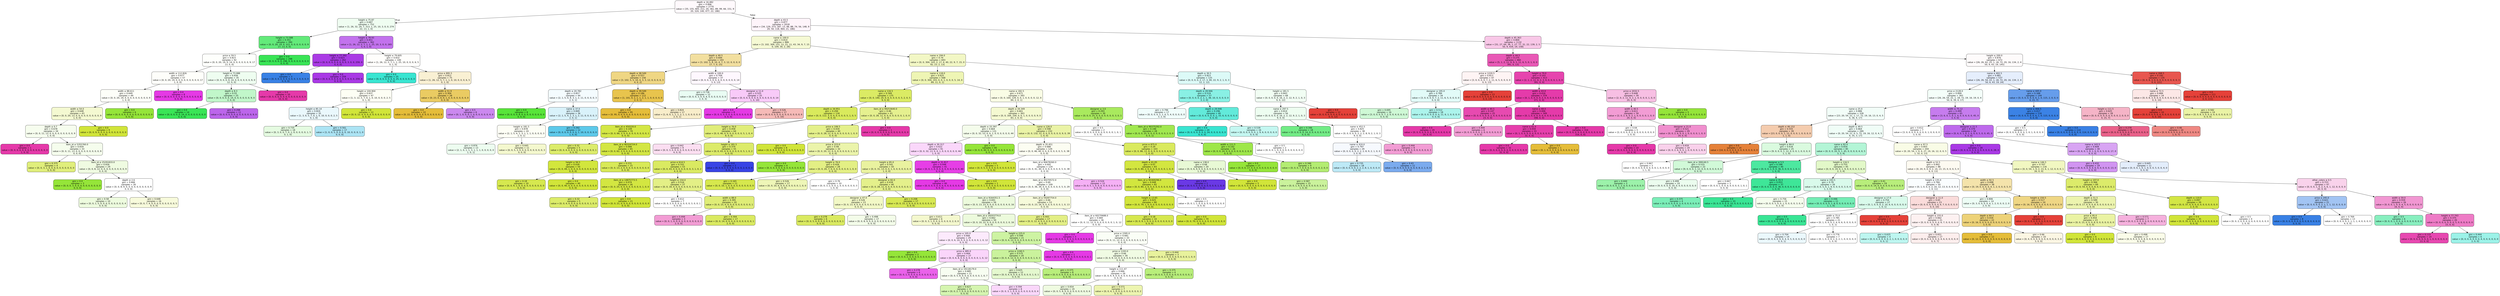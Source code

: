 digraph Tree {
node [shape=box, style="filled, rounded", color="black", fontname=helvetica] ;
edge [fontname=helvetica] ;
0 [label=<depth &le; 16.482<br/>gini = 0.896<br/>samples = 2770<br/>value = [35, 155, 405, 211, 20, 361, 89, 99, 66, 151, 9<br/>20, 324, 140, 477, 22, 186]>, fillcolor="#fef9fc"] ;
1 [label=<height &le; 75.87<br/>gini = 0.687<br/>samples = 752<br/>value = [1, 26, 32, 24, 7, 313, 1, 25, 10, 3, 0, 0, 274<br/>22, 13, 1, 0]>, fillcolor="#effdf1"] ;
0 -> 1 [labeldistance=2.5, labelangle=45, headlabel="True"] ;
2 [label=<height &le; 73.588<br/>gini = 0.351<br/>samples = 390<br/>value = [0, 0, 20, 19, 0, 312, 0, 0, 0, 0, 0, 0, 9<br/>17, 13, 0, 0]>, fillcolor="#63ea7a"] ;
1 -> 2 ;
3 [label=<price &le; 59.5<br/>gini = 0.823<br/>samples = 92<br/>value = [0, 0, 20, 19, 0, 14, 0, 0, 0, 0, 0, 0, 9, 17<br/>13, 0, 0]>, fillcolor="#fefffc"] ;
2 -> 3 ;
4 [label=<width &le; 112.826<br/>gini = 0.677<br/>samples = 57<br/>value = [0, 0, 20, 19, 0, 0, 0, 0, 0, 0, 0, 0, 0, 17<br/>1, 0, 0]>, fillcolor="#fefefa"] ;
3 -> 4 ;
5 [label=<width &le; 88.611<br/>gini = 0.649<br/>samples = 49<br/>value = [0, 0, 20, 19, 0, 0, 0, 0, 0, 0, 0, 0, 0, 9<br/>1, 0, 0]>, fillcolor="#fdfef8"] ;
4 -> 5 ;
6 [label=<width &le; 54.0<br/>gini = 0.648<br/>samples = 43<br/>value = [0, 0, 20, 13, 0, 0, 0, 0, 0, 0, 0, 0, 0, 9<br/>1, 0, 0]>, fillcolor="#f4f9d1"] ;
5 -> 6 ;
7 [label=<depth &le; 0.7<br/>gini = 0.678<br/>samples = 34<br/>value = [0, 0, 11, 13, 0, 0, 0, 0, 0, 0, 0, 0, 0, 9<br/>1, 0, 0]>, fillcolor="#f6fdee"] ;
6 -> 7 ;
8 [label=<gini = 0.0<br/>samples = 1<br/>value = [0, 0, 0, 0, 0, 0, 0, 0, 0, 0, 0, 0, 0, 0<br/>1, 0, 0]>, fillcolor="#e539a9"] ;
7 -> 8 ;
9 [label=<item_id &le; 5355760.0<br/>gini = 0.659<br/>samples = 33<br/>value = [0, 0, 11, 13, 0, 0, 0, 0, 0, 0, 0, 0, 0, 9<br/>0, 0, 0]>, fillcolor="#f5fded"] ;
7 -> 9 ;
10 [label=<gini = 0.375<br/>samples = 4<br/>value = [0, 0, 3, 1, 0, 0, 0, 0, 0, 0, 0, 0, 0, 0<br/>0, 0, 0]>, fillcolor="#e0ee7b"] ;
9 -> 10 ;
11 [label=<item_id &le; 25291833.0<br/>gini = 0.656<br/>samples = 29<br/>value = [0, 0, 8, 12, 0, 0, 0, 0, 0, 0, 0, 0, 0, 9<br/>0, 0, 0]>, fillcolor="#effbe1"] ;
9 -> 11 ;
12 [label=<gini = 0.0<br/>samples = 3<br/>value = [0, 0, 0, 3, 0, 0, 0, 0, 0, 0, 0, 0, 0, 0<br/>0, 0, 0]>, fillcolor="#95e539"] ;
11 -> 12 ;
13 [label=<depth &le; 2.6<br/>gini = 0.666<br/>samples = 26<br/>value = [0, 0, 8, 9, 0, 0, 0, 0, 0, 0, 0, 0, 0, 9<br/>0, 0, 0]>, fillcolor="#ffffff"] ;
11 -> 13 ;
14 [label=<gini = 0.58<br/>samples = 10<br/>value = [0, 0, 1, 5, 0, 0, 0, 0, 0, 0, 0, 0, 0, 4<br/>0, 0, 0]>, fillcolor="#edfbde"] ;
13 -> 14 ;
15 [label=<gini = 0.648<br/>samples = 16<br/>value = [0, 0, 7, 4, 0, 0, 0, 0, 0, 0, 0, 0, 0, 5<br/>0, 0, 0]>, fillcolor="#f7fadb"] ;
13 -> 15 ;
16 [label=<gini = 0.0<br/>samples = 9<br/>value = [0, 0, 9, 0, 0, 0, 0, 0, 0, 0, 0, 0, 0, 0<br/>0, 0, 0]>, fillcolor="#d1e539"] ;
6 -> 16 ;
17 [label=<gini = 0.0<br/>samples = 6<br/>value = [0, 0, 0, 6, 0, 0, 0, 0, 0, 0, 0, 0, 0, 0<br/>0, 0, 0]>, fillcolor="#95e539"] ;
5 -> 17 ;
18 [label=<gini = 0.0<br/>samples = 8<br/>value = [0, 0, 0, 0, 0, 0, 0, 0, 0, 0, 0, 0, 0, 8<br/>0, 0, 0]>, fillcolor="#e539e5"] ;
4 -> 18 ;
19 [label=<height &le; 73.088<br/>gini = 0.656<br/>samples = 35<br/>value = [0, 0, 0, 0, 0, 14, 0, 0, 0, 0, 0, 0, 9, 0<br/>12, 0, 0]>, fillcolor="#eefdf0"] ;
3 -> 19 ;
20 [label=<depth &le; 8.3<br/>gini = 0.55<br/>samples = 25<br/>value = [0, 0, 0, 0, 0, 14, 0, 0, 0, 0, 0, 0, 9, 0<br/>2, 0, 0]>, fillcolor="#c1f7ca"] ;
19 -> 20 ;
21 [label=<gini = 0.0<br/>samples = 14<br/>value = [0, 0, 0, 0, 0, 14, 0, 0, 0, 0, 0, 0, 0, 0<br/>0, 0, 0]>, fillcolor="#39e556"] ;
20 -> 21 ;
22 [label=<gini = 0.298<br/>samples = 11<br/>value = [0, 0, 0, 0, 0, 0, 0, 0, 0, 0, 0, 0, 9, 0<br/>2, 0, 0]>, fillcolor="#bc65eb"] ;
20 -> 22 ;
23 [label=<gini = 0.0<br/>samples = 10<br/>value = [0, 0, 0, 0, 0, 0, 0, 0, 0, 0, 0, 0, 0, 0<br/>10, 0, 0]>, fillcolor="#e539a9"] ;
19 -> 23 ;
24 [label=<gini = 0.0<br/>samples = 298<br/>value = [0, 0, 0, 0, 0, 298, 0, 0, 0, 0, 0, 0, 0, 0<br/>0, 0, 0]>, fillcolor="#39e556"] ;
2 -> 24 ;
25 [label=<height &le; 78.93<br/>gini = 0.451<br/>samples = 362<br/>value = [1, 26, 12, 5, 7, 1, 1, 25, 10, 3, 0, 0, 265<br/>5, 0, 1, 0]>, fillcolor="#c272ed"] ;
1 -> 25 ;
26 [label=<height &le; 77.392<br/>gini = 0.023<br/>samples = 262<br/>value = [0, 0, 0, 0, 0, 0, 0, 0, 0, 3, 0, 0, 259, 0<br/>0, 0, 0]>, fillcolor="#aa3be5"] ;
25 -> 26 ;
27 [label=<gini = 0.0<br/>samples = 3<br/>value = [0, 0, 0, 0, 0, 0, 0, 0, 0, 3, 0, 0, 0, 0<br/>0, 0, 0]>, fillcolor="#3981e5"] ;
26 -> 27 ;
28 [label=<gini = 0.0<br/>samples = 259<br/>value = [0, 0, 0, 0, 0, 0, 0, 0, 0, 0, 0, 0, 259, 0<br/>0, 0, 0]>, fillcolor="#a939e5"] ;
26 -> 28 ;
29 [label=<height &le; 79.605<br/>gini = 0.832<br/>samples = 100<br/>value = [1, 26, 12, 5, 7, 1, 1, 25, 10, 0, 0, 0, 6, 5<br/>0, 1, 0]>, fillcolor="#fffefc"] ;
25 -> 29 ;
30 [label=<gini = 0.0<br/>samples = 25<br/>value = [0, 0, 0, 0, 0, 0, 0, 25, 0, 0, 0, 0, 0, 0<br/>0, 0, 0]>, fillcolor="#39e5d1"] ;
29 -> 30 ;
31 [label=<price &le; 895.5<br/>gini = 0.812<br/>samples = 75<br/>value = [1, 26, 12, 5, 7, 1, 1, 0, 10, 0, 0, 0, 6, 5<br/>0, 1, 0]>, fillcolor="#f9f0d3"] ;
29 -> 31 ;
32 [label=<height &le; 104.904<br/>gini = 0.837<br/>samples = 47<br/>value = [1, 3, 12, 5, 7, 0, 1, 0, 10, 0, 0, 0, 2, 5<br/>0, 1, 0]>, fillcolor="#fdfef4"] ;
31 -> 32 ;
33 [label=<height &le; 85.14<br/>gini = 0.824<br/>samples = 35<br/>value = [1, 3, 0, 5, 7, 0, 1, 0, 10, 0, 0, 0, 2, 5<br/>0, 1, 0]>, fillcolor="#eaf8fc"] ;
32 -> 33 ;
34 [label=<gini = 0.735<br/>samples = 18<br/>value = [0, 3, 0, 0, 7, 0, 1, 0, 0, 0, 0, 0, 1, 5<br/>0, 1, 0]>, fillcolor="#e5fbe1"] ;
33 -> 34 ;
35 [label=<gini = 0.561<br/>samples = 17<br/>value = [1, 0, 0, 5, 0, 0, 0, 0, 10, 0, 0, 0, 1, 0<br/>0, 0, 0]>, fillcolor="#ace4f4"] ;
33 -> 35 ;
36 [label=<gini = 0.0<br/>samples = 12<br/>value = [0, 0, 12, 0, 0, 0, 0, 0, 0, 0, 0, 0, 0, 0<br/>0, 0, 0]>, fillcolor="#d1e539"] ;
32 -> 36 ;
37 [label=<width &le; 51.9<br/>gini = 0.304<br/>samples = 28<br/>value = [0, 23, 0, 0, 0, 1, 0, 0, 0, 0, 0, 0, 4, 0<br/>0, 0, 0]>, fillcolor="#eacb62"] ;
31 -> 37 ;
38 [label=<gini = 0.0<br/>samples = 22<br/>value = [0, 22, 0, 0, 0, 0, 0, 0, 0, 0, 0, 0, 0, 0<br/>0, 0, 0]>, fillcolor="#e5bd39"] ;
37 -> 38 ;
39 [label=<gini = 0.5<br/>samples = 6<br/>value = [0, 1, 0, 0, 0, 1, 0, 0, 0, 0, 0, 0, 4, 0<br/>0, 0, 0]>, fillcolor="#cb88ef"] ;
37 -> 39 ;
40 [label=<depth &le; 43.5<br/>gini = 0.877<br/>samples = 2018<br/>value = [34, 129, 373, 187, 13, 48, 88, 74, 56, 148, 9<br/>20, 50, 118, 464, 21, 186]>, fillcolor="#fef4fa"] ;
0 -> 40 [labeldistance=2.5, labelangle=-45, headlabel="False"] ;
41 [label=<name &le; 100.0<br/>gini = 0.814<br/>samples = 886<br/>value = [3, 102, 309, 151, 12, 21, 11, 43, 34, 9, 7, 15<br/>0, 109, 30, 2, 28]>, fillcolor="#f5f9d4"] ;
40 -> 41 ;
42 [label=<depth &le; 40.5<br/>gini = 0.694<br/>samples = 193<br/>value = [3, 102, 5, 8, 10, 4, 7, 3, 12, 0, 0, 0, 0<br/>17, 7, 0, 15]>, fillcolor="#f2df9f"] ;
41 -> 42 ;
43 [label=<depth &le; 38.549<br/>gini = 0.557<br/>samples = 156<br/>value = [3, 102, 5, 5, 10, 4, 3, 3, 12, 0, 0, 0, 0, 3<br/>4, 0, 2]>, fillcolor="#efd683"] ;
42 -> 43 ;
44 [label=<depth &le; 20.782<br/>gini = 0.857<br/>samples = 44<br/>value = [2, 1, 5, 4, 9, 3, 1, 2, 11, 0, 0, 0, 0, 3<br/>2, 0, 1]>, fillcolor="#f4fbfe"] ;
43 -> 44 ;
45 [label=<gini = 0.0<br/>samples = 8<br/>value = [0, 0, 0, 0, 8, 0, 0, 0, 0, 0, 0, 0, 0, 0<br/>0, 0, 0]>, fillcolor="#58e539"] ;
44 -> 45 ;
46 [label=<name &le; 37.0<br/>gini = 0.849<br/>samples = 36<br/>value = [2, 1, 5, 4, 1, 3, 1, 2, 11, 0, 0, 0, 0, 3<br/>2, 0, 1]>, fillcolor="#d9f2fa"] ;
44 -> 46 ;
47 [label=<height &le; 181.5<br/>gini = 0.878<br/>samples = 24<br/>value = [2, 1, 5, 4, 1, 3, 1, 1, 1, 0, 0, 0, 0, 3<br/>1, 0, 1]>, fillcolor="#fdfef5"] ;
46 -> 47 ;
48 [label=<gini = 0.876<br/>samples = 13<br/>value = [2, 1, 0, 1, 1, 3, 1, 1, 1, 0, 0, 0, 0, 0<br/>1, 0, 1]>, fillcolor="#edfdf0"] ;
47 -> 48 ;
49 [label=<gini = 0.645<br/>samples = 11<br/>value = [0, 0, 5, 3, 0, 0, 0, 0, 0, 0, 0, 0, 0, 3<br/>0, 0, 0]>, fillcolor="#f4f8ce"] ;
47 -> 49 ;
50 [label=<gini = 0.292<br/>samples = 12<br/>value = [0, 0, 0, 0, 0, 0, 0, 1, 10, 0, 0, 0, 0, 0<br/>1, 0, 0]>, fillcolor="#5dc9ea"] ;
46 -> 50 ;
51 [label=<depth &le; 39.549<br/>gini = 0.186<br/>samples = 112<br/>value = [1, 101, 0, 1, 1, 1, 2, 1, 1, 0, 0, 0, 0, 0<br/>2, 0, 1]>, fillcolor="#e8c44d"] ;
43 -> 51 ;
52 [label=<gini = 0.0<br/>samples = 95<br/>value = [0, 95, 0, 0, 0, 0, 0, 0, 0, 0, 0, 0, 0, 0<br/>0, 0, 0]>, fillcolor="#e5bd39"] ;
51 -> 52 ;
53 [label=<gini = 0.824<br/>samples = 17<br/>value = [1, 6, 0, 1, 1, 1, 2, 1, 1, 0, 0, 0, 0, 0<br/>2, 0, 1]>, fillcolor="#f8edca"] ;
51 -> 53 ;
54 [label=<width &le; 100.0<br/>gini = 0.709<br/>samples = 37<br/>value = [0, 0, 0, 3, 0, 0, 4, 0, 0, 0, 0, 0, 0, 14<br/>3, 0, 13]>, fillcolor="#fef7fe"] ;
42 -> 54 ;
55 [label=<gini = 0.736<br/>samples = 12<br/>value = [0, 0, 0, 3, 0, 0, 4, 0, 0, 0, 0, 0, 0, 0<br/>2, 0, 3]>, fillcolor="#e9fcf3"] ;
54 -> 55 ;
56 [label=<designer &le; 11.0<br/>gini = 0.525<br/>samples = 25<br/>value = [0, 0, 0, 0, 0, 0, 0, 0, 0, 0, 0, 0, 0, 14<br/>1, 0, 10]>, fillcolor="#f8caf8"] ;
54 -> 56 ;
57 [label=<gini = 0.0<br/>samples = 8<br/>value = [0, 0, 0, 0, 0, 0, 0, 0, 0, 0, 0, 0, 0, 8<br/>0, 0, 0]>, fillcolor="#e539e5"] ;
56 -> 57 ;
58 [label=<gini = 0.526<br/>samples = 17<br/>value = [0, 0, 0, 0, 0, 0, 0, 0, 0, 0, 0, 0, 0, 6<br/>1, 0, 10]>, fillcolor="#f6bab7"] ;
56 -> 58 ;
59 [label=<name &le; 194.0<br/>gini = 0.74<br/>samples = 693<br/>value = [0, 0, 304, 143, 2, 17, 4, 40, 22, 9, 7, 15, 0<br/>92, 23, 2, 13]>, fillcolor="#f2f7c5"] ;
41 -> 59 ;
60 [label=<name &le; 118.0<br/>gini = 0.625<br/>samples = 568<br/>value = [0, 0, 304, 143, 0, 0, 1, 0, 0, 0, 5, 14, 0<br/>89, 11, 0, 1]>, fillcolor="#eef5b4"] ;
59 -> 60 ;
61 [label=<name &le; 116.5<br/>gini = 0.349<br/>samples = 175<br/>value = [0, 0, 140, 14, 0, 0, 0, 0, 0, 0, 5, 2, 0, 5<br/>9, 0, 0]>, fillcolor="#dbeb64"] ;
60 -> 61 ;
62 [label=<depth &le; 34.951<br/>gini = 0.294<br/>samples = 134<br/>value = [0, 0, 112, 3, 0, 0, 0, 0, 0, 0, 5, 1, 0, 5<br/>8, 0, 0]>, fillcolor="#d9ea5c"] ;
61 -> 62 ;
63 [label=<item_id &le; 450220.0<br/>gini = 0.109<br/>samples = 70<br/>value = [0, 0, 66, 3, 0, 0, 0, 0, 0, 0, 0, 0, 0, 1<br/>0, 0, 0]>, fillcolor="#d4e745"] ;
62 -> 63 ;
64 [label=<gini = 0.32<br/>samples = 5<br/>value = [0, 0, 4, 0, 0, 0, 0, 0, 0, 0, 0, 0, 0, 1<br/>0, 0, 0]>, fillcolor="#dcec6a"] ;
63 -> 64 ;
65 [label=<item_id &le; 80324724.0<br/>gini = 0.088<br/>samples = 65<br/>value = [0, 0, 62, 3, 0, 0, 0, 0, 0, 0, 0, 0, 0, 0<br/>0, 0, 0]>, fillcolor="#d3e643"] ;
63 -> 65 ;
66 [label=<height &le; 94.5<br/>gini = 0.039<br/>samples = 50<br/>value = [0, 0, 49, 1, 0, 0, 0, 0, 0, 0, 0, 0, 0, 0<br/>0, 0, 0]>, fillcolor="#d2e63d"] ;
65 -> 66 ;
67 [label=<gini = 0.18<br/>samples = 10<br/>value = [0, 0, 9, 1, 0, 0, 0, 0, 0, 0, 0, 0, 0, 0<br/>0, 0, 0]>, fillcolor="#d6e84f"] ;
66 -> 67 ;
68 [label=<gini = 0.0<br/>samples = 40<br/>value = [0, 0, 40, 0, 0, 0, 0, 0, 0, 0, 0, 0, 0, 0<br/>0, 0, 0]>, fillcolor="#d1e539"] ;
66 -> 68 ;
69 [label=<gini = 0.231<br/>samples = 15<br/>value = [0, 0, 13, 2, 0, 0, 0, 0, 0, 0, 0, 0, 0, 0<br/>0, 0, 0]>, fillcolor="#d8e957"] ;
65 -> 69 ;
70 [label=<height &le; 76.0<br/>gini = 0.458<br/>samples = 64<br/>value = [0, 0, 46, 0, 0, 0, 0, 0, 0, 0, 5, 1, 0, 4<br/>8, 0, 0]>, fillcolor="#e0ed79"] ;
62 -> 70 ;
71 [label=<gini = 0.642<br/>samples = 9<br/>value = [0, 0, 3, 0, 0, 0, 0, 0, 0, 0, 0, 0, 0, 2<br/>4, 0, 0]>, fillcolor="#fbdef1"] ;
70 -> 71 ;
72 [label=<height &le; 181.5<br/>gini = 0.374<br/>samples = 55<br/>value = [0, 0, 43, 0, 0, 0, 0, 0, 0, 0, 5, 1, 0, 2<br/>4, 0, 0]>, fillcolor="#dceb69"] ;
70 -> 72 ;
73 [label=<price &le; 614.5<br/>gini = 0.331<br/>samples = 53<br/>value = [0, 0, 43, 0, 0, 0, 0, 0, 0, 0, 3, 1, 0, 2<br/>4, 0, 0]>, fillcolor="#daea61"] ;
72 -> 73 ;
74 [label=<item_id &le; 14875773.5<br/>gini = 0.074<br/>samples = 26<br/>value = [0, 0, 25, 0, 0, 0, 0, 0, 0, 0, 0, 1, 0, 0<br/>0, 0, 0]>, fillcolor="#d3e641"] ;
73 -> 74 ;
75 [label=<gini = 0.32<br/>samples = 5<br/>value = [0, 0, 4, 0, 0, 0, 0, 0, 0, 0, 0, 1, 0, 0<br/>0, 0, 0]>, fillcolor="#dcec6a"] ;
74 -> 75 ;
76 [label=<gini = 0.0<br/>samples = 21<br/>value = [0, 0, 21, 0, 0, 0, 0, 0, 0, 0, 0, 0, 0, 0<br/>0, 0, 0]>, fillcolor="#d1e539"] ;
74 -> 76 ;
77 [label=<height &le; 154.0<br/>gini = 0.516<br/>samples = 27<br/>value = [0, 0, 18, 0, 0, 0, 0, 0, 0, 0, 3, 0, 0, 2<br/>4, 0, 0]>, fillcolor="#e3ef86"] ;
73 -> 77 ;
78 [label=<gini = 0.612<br/>samples = 7<br/>value = [0, 0, 3, 0, 0, 0, 0, 0, 0, 0, 3, 0, 0, 1<br/>0, 0, 0]>, fillcolor="#ffffff"] ;
77 -> 78 ;
79 [label=<width &le; 88.0<br/>gini = 0.395<br/>samples = 20<br/>value = [0, 0, 15, 0, 0, 0, 0, 0, 0, 0, 0, 0, 0, 1<br/>4, 0, 0]>, fillcolor="#dfed77"] ;
77 -> 79 ;
80 [label=<gini = 0.444<br/>samples = 3<br/>value = [0, 0, 1, 0, 0, 0, 0, 0, 0, 0, 0, 0, 0, 0<br/>2, 0, 0]>, fillcolor="#f29cd4"] ;
79 -> 80 ;
81 [label=<gini = 0.304<br/>samples = 17<br/>value = [0, 0, 14, 0, 0, 0, 0, 0, 0, 0, 0, 0, 0, 1<br/>2, 0, 0]>, fillcolor="#daea61"] ;
79 -> 81 ;
82 [label=<gini = 0.0<br/>samples = 2<br/>value = [0, 0, 0, 0, 0, 0, 0, 0, 0, 0, 2, 0, 0, 0<br/>0, 0, 0]>, fillcolor="#3944e5"] ;
72 -> 82 ;
83 [label=<item_id &le; 99253640.0<br/>gini = 0.46<br/>samples = 41<br/>value = [0, 0, 28, 11, 0, 0, 0, 0, 0, 0, 0, 1, 0, 0<br/>1, 0, 0]>, fillcolor="#e5f08f"] ;
61 -> 83 ;
84 [label=<price &le; 106.5<br/>gini = 0.434<br/>samples = 40<br/>value = [0, 0, 28, 11, 0, 0, 0, 0, 0, 0, 0, 1, 0, 0<br/>0, 0, 0]>, fillcolor="#e4f08b"] ;
83 -> 84 ;
85 [label=<gini = 0.0<br/>samples = 8<br/>value = [0, 0, 8, 0, 0, 0, 0, 0, 0, 0, 0, 0, 0, 0<br/>0, 0, 0]>, fillcolor="#d1e539"] ;
84 -> 85 ;
86 [label=<price &le; 223.0<br/>gini = 0.49<br/>samples = 32<br/>value = [0, 0, 20, 11, 0, 0, 0, 0, 0, 0, 0, 1, 0, 0<br/>0, 0, 0]>, fillcolor="#ebf4aa"] ;
84 -> 86 ;
87 [label=<gini = 0.0<br/>samples = 4<br/>value = [0, 0, 0, 4, 0, 0, 0, 0, 0, 0, 0, 0, 0, 0<br/>0, 0, 0]>, fillcolor="#95e539"] ;
86 -> 87 ;
88 [label=<height &le; 76.0<br/>gini = 0.426<br/>samples = 28<br/>value = [0, 0, 20, 7, 0, 0, 0, 0, 0, 0, 0, 1, 0, 0<br/>0, 0, 0]>, fillcolor="#e3ef84"] ;
86 -> 88 ;
89 [label=<gini = 0.165<br/>samples = 11<br/>value = [0, 0, 10, 1, 0, 0, 0, 0, 0, 0, 0, 0, 0, 0<br/>0, 0, 0]>, fillcolor="#d6e84d"] ;
88 -> 89 ;
90 [label=<gini = 0.526<br/>samples = 17<br/>value = [0, 0, 10, 6, 0, 0, 0, 0, 0, 0, 0, 1, 0, 0<br/>0, 0, 0]>, fillcolor="#eef6b7"] ;
88 -> 90 ;
91 [label=<gini = 0.0<br/>samples = 1<br/>value = [0, 0, 0, 0, 0, 0, 0, 0, 0, 0, 0, 0, 0, 0<br/>1, 0, 0]>, fillcolor="#e539a9"] ;
83 -> 91 ;
92 [label=<name &le; 182.5<br/>gini = 0.671<br/>samples = 393<br/>value = [0, 0, 164, 129, 0, 0, 1, 0, 0, 0, 0, 12, 0<br/>84, 2, 0, 1]>, fillcolor="#f9fce5"] ;
60 -> 92 ;
93 [label=<depth &le; 34.349<br/>gini = 0.661<br/>samples = 363<br/>value = [0, 0, 164, 104, 0, 0, 1, 0, 0, 0, 0, 9, 0<br/>83, 2, 0, 0]>, fillcolor="#f4f9d1"] ;
92 -> 93 ;
94 [label=<depth &le; 33.397<br/>gini = 0.664<br/>samples = 131<br/>value = [0, 0, 32, 53, 0, 0, 1, 0, 0, 0, 0, 0, 0, 44<br/>1, 0, 0]>, fillcolor="#f4fceb"] ;
93 -> 94 ;
95 [label=<depth &le; 30.317<br/>gini = 0.622<br/>samples = 91<br/>value = [0, 0, 32, 13, 0, 0, 1, 0, 0, 0, 0, 0, 0, 44<br/>1, 0, 0]>, fillcolor="#fad7fa"] ;
94 -> 95 ;
96 [label=<height &le; 85.0<br/>gini = 0.541<br/>samples = 50<br/>value = [0, 0, 31, 13, 0, 0, 1, 0, 0, 0, 0, 0, 0, 4<br/>1, 0, 0]>, fillcolor="#e9f29f"] ;
95 -> 96 ;
97 [label=<gini = 0.76<br/>samples = 10<br/>value = [0, 0, 3, 2, 0, 0, 1, 0, 0, 0, 0, 0, 0, 3<br/>1, 0, 0]>, fillcolor="#ffffff"] ;
96 -> 97 ;
98 [label=<designer &le; 82.0<br/>gini = 0.434<br/>samples = 40<br/>value = [0, 0, 28, 11, 0, 0, 0, 0, 0, 0, 0, 0, 0, 1<br/>0, 0, 0]>, fillcolor="#e4f08b"] ;
96 -> 98 ;
99 [label=<designer &le; 47.0<br/>gini = 0.526<br/>samples = 23<br/>value = [0, 0, 13, 9, 0, 0, 0, 0, 0, 0, 0, 0, 0, 1<br/>0, 0, 0]>, fillcolor="#f2f8c6"] ;
98 -> 99 ;
100 [label=<gini = 0.278<br/>samples = 6<br/>value = [0, 0, 5, 0, 0, 0, 0, 0, 0, 0, 0, 0, 0, 1<br/>0, 0, 0]>, fillcolor="#daea61"] ;
99 -> 100 ;
101 [label=<gini = 0.498<br/>samples = 17<br/>value = [0, 0, 8, 9, 0, 0, 0, 0, 0, 0, 0, 0, 0, 0<br/>0, 0, 0]>, fillcolor="#f3fce9"] ;
99 -> 101 ;
102 [label=<gini = 0.208<br/>samples = 17<br/>value = [0, 0, 15, 2, 0, 0, 0, 0, 0, 0, 0, 0, 0, 0<br/>0, 0, 0]>, fillcolor="#d7e853"] ;
98 -> 102 ;
103 [label=<depth &le; 31.817<br/>gini = 0.048<br/>samples = 41<br/>value = [0, 0, 1, 0, 0, 0, 0, 0, 0, 0, 0, 0, 0, 40<br/>0, 0, 0]>, fillcolor="#e63ee6"] ;
95 -> 103 ;
104 [label=<gini = 0.0<br/>samples = 40<br/>value = [0, 0, 0, 0, 0, 0, 0, 0, 0, 0, 0, 0, 0, 40<br/>0, 0, 0]>, fillcolor="#e539e5"] ;
103 -> 104 ;
105 [label=<gini = 0.0<br/>samples = 1<br/>value = [0, 0, 1, 0, 0, 0, 0, 0, 0, 0, 0, 0, 0, 0<br/>0, 0, 0]>, fillcolor="#d1e539"] ;
103 -> 105 ;
106 [label=<gini = 0.0<br/>samples = 40<br/>value = [0, 0, 0, 40, 0, 0, 0, 0, 0, 0, 0, 0, 0, 0<br/>0, 0, 0]>, fillcolor="#95e539"] ;
94 -> 106 ;
107 [label=<name &le; 126.0<br/>gini = 0.598<br/>samples = 232<br/>value = [0, 0, 132, 51, 0, 0, 0, 0, 0, 0, 0, 9, 0, 39<br/>1, 0, 0]>, fillcolor="#eaf3a6"] ;
93 -> 107 ;
108 [label=<depth &le; 35.451<br/>gini = 0.688<br/>samples = 129<br/>value = [0, 0, 46, 40, 0, 0, 0, 0, 0, 0, 0, 5, 0, 38<br/>0, 0, 0]>, fillcolor="#fcfdf2"] ;
107 -> 108 ;
109 [label=<gini = 0.0<br/>samples = 5<br/>value = [0, 0, 5, 0, 0, 0, 0, 0, 0, 0, 0, 0, 0, 0<br/>0, 0, 0]>, fillcolor="#d1e539"] ;
108 -> 109 ;
110 [label=<item_id &le; 84678260.0<br/>gini = 0.691<br/>samples = 124<br/>value = [0, 0, 41, 40, 0, 0, 0, 0, 0, 0, 0, 5, 0, 38<br/>0, 0, 0]>, fillcolor="#fefffd"] ;
108 -> 110 ;
111 [label=<item_id &le; 40270572.0<br/>gini = 0.69<br/>samples = 109<br/>value = [0, 0, 36, 39, 0, 0, 0, 0, 0, 0, 0, 5, 0, 29<br/>0, 0, 0]>, fillcolor="#fbfef7"] ;
110 -> 111 ;
112 [label=<item_id &le; 9164351.5<br/>gini = 0.691<br/>samples = 56<br/>value = [0, 0, 13, 23, 0, 0, 0, 0, 0, 0, 0, 4, 0, 16<br/>0, 0, 0]>, fillcolor="#ecfadc"] ;
111 -> 112 ;
113 [label=<gini = 0.611<br/>samples = 6<br/>value = [0, 0, 3, 1, 0, 0, 0, 0, 0, 0, 0, 2, 0, 0<br/>0, 0, 0]>, fillcolor="#f4f8ce"] ;
112 -> 113 ;
114 [label=<item_id &le; 29203774.0<br/>gini = 0.662<br/>samples = 50<br/>value = [0, 0, 10, 22, 0, 0, 0, 0, 0, 0, 0, 2, 0, 16<br/>0, 0, 0]>, fillcolor="#ecfadc"] ;
112 -> 114 ;
115 [label=<price &le; 105.0<br/>gini = 0.666<br/>samples = 29<br/>value = [0, 0, 6, 10, 0, 0, 0, 0, 0, 0, 0, 1, 0, 12<br/>0, 0, 0]>, fillcolor="#fceafc"] ;
114 -> 115 ;
116 [label=<gini = 0.0<br/>samples = 2<br/>value = [0, 0, 0, 2, 0, 0, 0, 0, 0, 0, 0, 0, 0, 0<br/>0, 0, 0]>, fillcolor="#95e539"] ;
115 -> 116 ;
117 [label=<price &le; 485.0<br/>gini = 0.664<br/>samples = 27<br/>value = [0, 0, 6, 8, 0, 0, 0, 0, 0, 0, 0, 1, 0, 12<br/>0, 0, 0]>, fillcolor="#fad5fa"] ;
115 -> 117 ;
118 [label=<gini = 0.278<br/>samples = 6<br/>value = [0, 0, 1, 0, 0, 0, 0, 0, 0, 0, 0, 0, 0, 5<br/>0, 0, 0]>, fillcolor="#ea61ea"] ;
117 -> 118 ;
119 [label=<item_id &le; 19118179.0<br/>gini = 0.685<br/>samples = 21<br/>value = [0, 0, 5, 8, 0, 0, 0, 0, 0, 0, 0, 1, 0, 7<br/>0, 0, 0]>, fillcolor="#f7fdf1"] ;
117 -> 119 ;
120 [label=<gini = 0.627<br/>samples = 13<br/>value = [0, 0, 2, 7, 0, 0, 0, 0, 0, 0, 0, 1, 0, 3<br/>0, 0, 0]>, fillcolor="#d5f5b0"] ;
119 -> 120 ;
121 [label=<gini = 0.594<br/>samples = 8<br/>value = [0, 0, 3, 1, 0, 0, 0, 0, 0, 0, 0, 0, 0, 4<br/>0, 0, 0]>, fillcolor="#fad7fa"] ;
119 -> 121 ;
122 [label=<height &le; 225.0<br/>gini = 0.599<br/>samples = 21<br/>value = [0, 0, 4, 12, 0, 0, 0, 0, 0, 0, 0, 1, 0, 4<br/>0, 0, 0]>, fillcolor="#cdf3a2"] ;
114 -> 122 ;
123 [label=<price &le; 1240.5<br/>gini = 0.575<br/>samples = 20<br/>value = [0, 0, 4, 12, 0, 0, 0, 0, 0, 0, 0, 1, 0, 3<br/>0, 0, 0]>, fillcolor="#caf29c"] ;
122 -> 123 ;
124 [label=<gini = 0.625<br/>samples = 12<br/>value = [0, 0, 4, 6, 0, 0, 0, 0, 0, 0, 0, 1, 0, 1<br/>0, 0, 0]>, fillcolor="#e4f8ce"] ;
123 -> 124 ;
125 [label=<gini = 0.375<br/>samples = 8<br/>value = [0, 0, 0, 6, 0, 0, 0, 0, 0, 0, 0, 0, 0, 2<br/>0, 0, 0]>, fillcolor="#b8ee7b"] ;
123 -> 125 ;
126 [label=<gini = 0.0<br/>samples = 1<br/>value = [0, 0, 0, 0, 0, 0, 0, 0, 0, 0, 0, 0, 0, 1<br/>0, 0, 0]>, fillcolor="#e539e5"] ;
122 -> 126 ;
127 [label=<item_id &le; 59287754.0<br/>gini = 0.66<br/>samples = 53<br/>value = [0, 0, 23, 16, 0, 0, 0, 0, 0, 0, 0, 1, 0, 13<br/>0, 0, 0]>, fillcolor="#f6fada"] ;
111 -> 127 ;
128 [label=<gini = 0.443<br/>samples = 17<br/>value = [0, 0, 12, 4, 0, 0, 0, 0, 0, 0, 0, 0, 0, 1<br/>0, 0, 0]>, fillcolor="#e3ef85"] ;
127 -> 128 ;
129 [label=<item_id &le; 60270688.0<br/>gini = 0.684<br/>samples = 36<br/>value = [0, 0, 11, 12, 0, 0, 0, 0, 0, 0, 0, 1, 0, 12<br/>0, 0, 0]>, fillcolor="#ffffff"] ;
127 -> 129 ;
130 [label=<gini = 0.0<br/>samples = 3<br/>value = [0, 0, 0, 0, 0, 0, 0, 0, 0, 0, 0, 0, 0, 3<br/>0, 0, 0]>, fillcolor="#e539e5"] ;
129 -> 130 ;
131 [label=<price &le; 1595.0<br/>gini = 0.681<br/>samples = 33<br/>value = [0, 0, 11, 12, 0, 0, 0, 0, 0, 0, 0, 1, 0, 9<br/>0, 0, 0]>, fillcolor="#fafef6"] ;
129 -> 131 ;
132 [label=<price &le; 1193.0<br/>gini = 0.66<br/>samples = 30<br/>value = [0, 0, 9, 12, 0, 0, 0, 0, 0, 0, 0, 0, 0, 9<br/>0, 0, 0]>, fillcolor="#f0fbe3"] ;
131 -> 132 ;
133 [label=<height &le; 111.47<br/>gini = 0.666<br/>samples = 26<br/>value = [0, 0, 9, 9, 0, 0, 0, 0, 0, 0, 0, 0, 0, 8<br/>0, 0, 0]>, fillcolor="#ffffff"] ;
132 -> 133 ;
134 [label=<gini = 0.654<br/>samples = 19<br/>value = [0, 0, 5, 8, 0, 0, 0, 0, 0, 0, 0, 0, 0, 6<br/>0, 0, 0]>, fillcolor="#effbe1"] ;
133 -> 134 ;
135 [label=<gini = 0.571<br/>samples = 7<br/>value = [0, 0, 4, 1, 0, 0, 0, 0, 0, 0, 0, 0, 0, 2<br/>0, 0, 0]>, fillcolor="#edf5b0"] ;
133 -> 135 ;
136 [label=<gini = 0.375<br/>samples = 4<br/>value = [0, 0, 0, 3, 0, 0, 0, 0, 0, 0, 0, 0, 0, 1<br/>0, 0, 0]>, fillcolor="#b8ee7b"] ;
132 -> 136 ;
137 [label=<gini = 0.444<br/>samples = 3<br/>value = [0, 0, 2, 0, 0, 0, 0, 0, 0, 0, 0, 1, 0, 0<br/>0, 0, 0]>, fillcolor="#e8f29c"] ;
131 -> 137 ;
138 [label=<gini = 0.524<br/>samples = 15<br/>value = [0, 0, 5, 1, 0, 0, 0, 0, 0, 0, 0, 0, 0, 9<br/>0, 0, 0]>, fillcolor="#f5b0f5"] ;
110 -> 138 ;
139 [label=<price &le; 875.0<br/>gini = 0.29<br/>samples = 103<br/>value = [0, 0, 86, 11, 0, 0, 0, 0, 0, 0, 0, 4, 0, 1<br/>1, 0, 0]>, fillcolor="#daea5e"] ;
107 -> 139 ;
140 [label=<depth &le; 41.05<br/>gini = 0.07<br/>samples = 83<br/>value = [0, 0, 80, 2, 0, 0, 0, 0, 0, 0, 0, 1, 0, 0<br/>0, 0, 0]>, fillcolor="#d3e640"] ;
139 -> 140 ;
141 [label=<item_id &le; 90369296.0<br/>gini = 0.048<br/>samples = 82<br/>value = [0, 0, 80, 2, 0, 0, 0, 0, 0, 0, 0, 0, 0, 0<br/>0, 0, 0]>, fillcolor="#d2e63e"] ;
140 -> 141 ;
142 [label=<height &le; 13.65<br/>gini = 0.025<br/>samples = 80<br/>value = [0, 0, 79, 1, 0, 0, 0, 0, 0, 0, 0, 0, 0, 0<br/>0, 0, 0]>, fillcolor="#d2e53c"] ;
141 -> 142 ;
143 [label=<gini = 0.18<br/>samples = 10<br/>value = [0, 0, 9, 1, 0, 0, 0, 0, 0, 0, 0, 0, 0, 0<br/>0, 0, 0]>, fillcolor="#d6e84f"] ;
142 -> 143 ;
144 [label=<gini = 0.0<br/>samples = 70<br/>value = [0, 0, 70, 0, 0, 0, 0, 0, 0, 0, 0, 0, 0, 0<br/>0, 0, 0]>, fillcolor="#d1e539"] ;
142 -> 144 ;
145 [label=<gini = 0.5<br/>samples = 2<br/>value = [0, 0, 1, 1, 0, 0, 0, 0, 0, 0, 0, 0, 0, 0<br/>0, 0, 0]>, fillcolor="#ffffff"] ;
141 -> 145 ;
146 [label=<gini = 0.0<br/>samples = 1<br/>value = [0, 0, 0, 0, 0, 0, 0, 0, 0, 0, 0, 1, 0, 0<br/>0, 0, 0]>, fillcolor="#6a39e5"] ;
140 -> 146 ;
147 [label=<name &le; 138.0<br/>gini = 0.68<br/>samples = 20<br/>value = [0, 0, 6, 9, 0, 0, 0, 0, 0, 0, 0, 3, 0, 1<br/>1, 0, 0]>, fillcolor="#e8f9d5"] ;
139 -> 147 ;
148 [label=<gini = 0.0<br/>samples = 5<br/>value = [0, 0, 5, 0, 0, 0, 0, 0, 0, 0, 0, 0, 0, 0<br/>0, 0, 0]>, fillcolor="#d1e539"] ;
147 -> 148 ;
149 [label=<gini = 0.587<br/>samples = 15<br/>value = [0, 0, 1, 9, 0, 0, 0, 0, 0, 0, 0, 3, 0, 1<br/>1, 0, 0]>, fillcolor="#caf29c"] ;
147 -> 149 ;
150 [label=<designer &le; 3.0<br/>gini = 0.293<br/>samples = 30<br/>value = [0, 0, 0, 25, 0, 0, 0, 0, 0, 0, 0, 3, 0, 1<br/>0, 0, 1]>, fillcolor="#a9ea5e"] ;
92 -> 150 ;
151 [label=<gini = 0.5<br/>samples = 2<br/>value = [0, 0, 0, 0, 0, 0, 0, 0, 0, 0, 0, 1, 0, 1<br/>0, 0, 0]>, fillcolor="#ffffff"] ;
150 -> 151 ;
152 [label=<item_id &le; 90375292.0<br/>gini = 0.196<br/>samples = 28<br/>value = [0, 0, 0, 25, 0, 0, 0, 0, 0, 0, 0, 2, 0, 0<br/>0, 0, 1]>, fillcolor="#a1e850"] ;
150 -> 152 ;
153 [label=<width &le; 111.5<br/>gini = 0.142<br/>samples = 26<br/>value = [0, 0, 0, 24, 0, 0, 0, 0, 0, 0, 0, 2, 0, 0<br/>0, 0, 0]>, fillcolor="#9ee749"] ;
152 -> 153 ;
154 [label=<gini = 0.0<br/>samples = 17<br/>value = [0, 0, 0, 17, 0, 0, 0, 0, 0, 0, 0, 0, 0, 0<br/>0, 0, 0]>, fillcolor="#95e539"] ;
153 -> 154 ;
155 [label=<gini = 0.346<br/>samples = 9<br/>value = [0, 0, 0, 7, 0, 0, 0, 0, 0, 0, 0, 2, 0, 0<br/>0, 0, 0]>, fillcolor="#b3ec72"] ;
153 -> 155 ;
156 [label=<gini = 0.5<br/>samples = 2<br/>value = [0, 0, 0, 1, 0, 0, 0, 0, 0, 0, 0, 0, 0, 0<br/>0, 0, 1]>, fillcolor="#ffffff"] ;
152 -> 156 ;
157 [label=<depth &le; 30.5<br/>gini = 0.823<br/>samples = 125<br/>value = [0, 0, 0, 0, 2, 17, 3, 40, 22, 9, 2, 1, 0, 3<br/>12, 2, 12]>, fillcolor="#dcfaf7"] ;
59 -> 157 ;
158 [label=<depth &le; 28.946<br/>gini = 0.519<br/>samples = 57<br/>value = [0, 0, 0, 0, 2, 1, 1, 38, 10, 0, 0, 0, 0, 0<br/>3, 2, 0]>, fillcolor="#89f0e4"] ;
157 -> 158 ;
159 [label=<gini = 0.796<br/>samples = 17<br/>value = [0, 0, 0, 0, 2, 1, 0, 5, 4, 0, 0, 0, 0, 0<br/>3, 2, 0]>, fillcolor="#f0fdfb"] ;
158 -> 159 ;
160 [label=<depth &le; 29.946<br/>gini = 0.296<br/>samples = 40<br/>value = [0, 0, 0, 0, 0, 0, 1, 33, 6, 0, 0, 0, 0, 0<br/>0, 0, 0]>, fillcolor="#62eada"] ;
158 -> 160 ;
161 [label=<gini = 0.0<br/>samples = 24<br/>value = [0, 0, 0, 0, 0, 0, 0, 24, 0, 0, 0, 0, 0, 0<br/>0, 0, 0]>, fillcolor="#39e5d1"] ;
160 -> 161 ;
162 [label=<gini = 0.539<br/>samples = 16<br/>value = [0, 0, 0, 0, 0, 0, 1, 9, 6, 0, 0, 0, 0, 0<br/>0, 0, 0]>, fillcolor="#c4f7f1"] ;
160 -> 162 ;
163 [label=<height &le; 181.5<br/>gini = 0.843<br/>samples = 68<br/>value = [0, 0, 0, 0, 0, 16, 2, 2, 12, 9, 2, 1, 0, 3<br/>9, 0, 12]>, fillcolor="#f1fdf3"] ;
157 -> 163 ;
164 [label=<name &le; 297.5<br/>gini = 0.814<br/>samples = 56<br/>value = [0, 0, 0, 0, 0, 16, 2, 2, 12, 9, 2, 1, 0, 3<br/>9, 0, 0]>, fillcolor="#edfdf0"] ;
163 -> 164 ;
165 [label=<gini = 0.346<br/>samples = 18<br/>value = [0, 0, 0, 0, 0, 14, 0, 0, 4, 0, 0, 0, 0, 0<br/>0, 0, 0]>, fillcolor="#72ec86"] ;
164 -> 165 ;
166 [label=<name &le; 452.5<br/>gini = 0.825<br/>samples = 38<br/>value = [0, 0, 0, 0, 0, 2, 2, 2, 8, 9, 2, 1, 0, 3<br/>9, 0, 0]>, fillcolor="#ffffff"] ;
164 -> 166 ;
167 [label=<name &le; 410.0<br/>gini = 0.797<br/>samples = 29<br/>value = [0, 0, 0, 0, 0, 2, 2, 2, 8, 9, 2, 1, 0, 0<br/>3, 0, 0]>, fillcolor="#f6f9fe"] ;
166 -> 167 ;
168 [label=<gini = 0.735<br/>samples = 18<br/>value = [0, 0, 0, 0, 0, 2, 2, 2, 8, 1, 0, 0, 0, 0<br/>3, 0, 0]>, fillcolor="#bde9f6"] ;
167 -> 168 ;
169 [label=<gini = 0.43<br/>samples = 11<br/>value = [0, 0, 0, 0, 0, 0, 0, 0, 0, 8, 2, 1, 0, 0<br/>0, 0, 0]>, fillcolor="#7babee"] ;
167 -> 169 ;
170 [label=<gini = 0.444<br/>samples = 9<br/>value = [0, 0, 0, 0, 0, 0, 0, 0, 0, 0, 0, 0, 0, 3<br/>6, 0, 0]>, fillcolor="#f29cd4"] ;
166 -> 170 ;
171 [label=<gini = 0.0<br/>samples = 12<br/>value = [0, 0, 0, 0, 0, 0, 0, 0, 0, 0, 0, 0, 0, 0<br/>0, 0, 12]>, fillcolor="#e54139"] ;
163 -> 171 ;
172 [label=<depth &le; 45.363<br/>gini = 0.804<br/>samples = 1132<br/>value = [31, 27, 64, 36, 1, 27, 77, 31, 22, 139, 2, 5<br/>50, 9, 434, 19, 158]>, fillcolor="#f8c7e7"] ;
40 -> 172 ;
173 [label=<depth &le; 44.5<br/>gini = 0.275<br/>samples = 460<br/>value = [5, 1, 2, 11, 0, 9, 5, 11, 6, 5, 0, 1, 0, 0<br/>391, 0, 13]>, fillcolor="#e958b6"] ;
172 -> 173 ;
174 [label=<price &le; 1220.5<br/>gini = 0.813<br/>samples = 47<br/>value = [3, 0, 0, 0, 0, 7, 2, 11, 6, 5, 0, 0, 0, 0<br/>0, 0, 13]>, fillcolor="#fef4f4"] ;
173 -> 174 ;
175 [label=<designer &le; 195.0<br/>gini = 0.789<br/>samples = 34<br/>value = [3, 0, 0, 0, 0, 7, 2, 11, 6, 5, 0, 0, 0, 0<br/>0, 0, 0]>, fillcolor="#e2fbf8"] ;
174 -> 175 ;
176 [label=<gini = 0.695<br/>samples = 16<br/>value = [3, 0, 0, 0, 0, 7, 2, 0, 0, 4, 0, 0, 0, 0<br/>0, 0, 0]>, fillcolor="#cef8d5"] ;
175 -> 176 ;
177 [label=<gini = 0.512<br/>samples = 18<br/>value = [0, 0, 0, 0, 0, 0, 0, 11, 6, 1, 0, 0, 0, 0<br/>0, 0, 0]>, fillcolor="#acf4ec"] ;
175 -> 177 ;
178 [label=<gini = 0.0<br/>samples = 13<br/>value = [0, 0, 0, 0, 0, 0, 0, 0, 0, 0, 0, 0, 0, 0<br/>0, 0, 13]>, fillcolor="#e54139"] ;
174 -> 178 ;
179 [label=<height &le; 79.0<br/>gini = 0.103<br/>samples = 413<br/>value = [2, 1, 2, 11, 0, 2, 3, 0, 0, 0, 0, 1, 0, 0<br/>391, 0, 0]>, fillcolor="#e644ae"] ;
173 -> 179 ;
180 [label=<width &le; 43.0<br/>gini = 0.016<br/>samples = 374<br/>value = [0, 1, 0, 0, 0, 0, 2, 0, 0, 0, 0, 0, 0, 0<br/>371, 0, 0]>, fillcolor="#e53baa"] ;
179 -> 180 ;
181 [label=<width &le; 40.5<br/>gini = 0.147<br/>samples = 25<br/>value = [0, 0, 0, 0, 0, 0, 2, 0, 0, 0, 0, 0, 0, 0<br/>23, 0, 0]>, fillcolor="#e74ab0"] ;
180 -> 181 ;
182 [label=<gini = 0.0<br/>samples = 19<br/>value = [0, 0, 0, 0, 0, 0, 0, 0, 0, 0, 0, 0, 0, 0<br/>19, 0, 0]>, fillcolor="#e539a9"] ;
181 -> 182 ;
183 [label=<gini = 0.444<br/>samples = 6<br/>value = [0, 0, 0, 0, 0, 0, 2, 0, 0, 0, 0, 0, 0, 0<br/>4, 0, 0]>, fillcolor="#f29cd4"] ;
181 -> 183 ;
184 [label=<name &le; 68.0<br/>gini = 0.006<br/>samples = 349<br/>value = [0, 1, 0, 0, 0, 0, 0, 0, 0, 0, 0, 0, 0, 0<br/>348, 0, 0]>, fillcolor="#e53aa9"] ;
180 -> 184 ;
185 [label=<name &le; 61.0<br/>gini = 0.059<br/>samples = 33<br/>value = [0, 1, 0, 0, 0, 0, 0, 0, 0, 0, 0, 0, 0, 0<br/>32, 0, 0]>, fillcolor="#e63fac"] ;
184 -> 185 ;
186 [label=<gini = 0.0<br/>samples = 32<br/>value = [0, 0, 0, 0, 0, 0, 0, 0, 0, 0, 0, 0, 0, 0<br/>32, 0, 0]>, fillcolor="#e539a9"] ;
185 -> 186 ;
187 [label=<gini = 0.0<br/>samples = 1<br/>value = [0, 1, 0, 0, 0, 0, 0, 0, 0, 0, 0, 0, 0, 0<br/>0, 0, 0]>, fillcolor="#e5bd39"] ;
185 -> 187 ;
188 [label=<gini = 0.0<br/>samples = 316<br/>value = [0, 0, 0, 0, 0, 0, 0, 0, 0, 0, 0, 0, 0, 0<br/>316, 0, 0]>, fillcolor="#e539a9"] ;
184 -> 188 ;
189 [label=<price &le; 2032.5<br/>gini = 0.648<br/>samples = 39<br/>value = [2, 0, 2, 11, 0, 2, 1, 0, 0, 0, 0, 1, 0, 0<br/>20, 0, 0]>, fillcolor="#f7bfe3"] ;
179 -> 189 ;
190 [label=<width &le; 40.5<br/>gini = 0.611<br/>samples = 34<br/>value = [2, 0, 2, 6, 0, 2, 1, 0, 0, 0, 0, 1, 0, 0<br/>20, 0, 0]>, fillcolor="#f29cd4"] ;
189 -> 190 ;
191 [label=<gini = 0.64<br/>samples = 5<br/>value = [2, 0, 0, 0, 0, 2, 0, 0, 0, 0, 0, 0, 0, 0<br/>1, 0, 0]>, fillcolor="#ffffff"] ;
190 -> 191 ;
192 [label=<designer &le; 21.0<br/>gini = 0.521<br/>samples = 29<br/>value = [0, 0, 2, 6, 0, 0, 1, 0, 0, 0, 0, 1, 0, 0<br/>19, 0, 0]>, fillcolor="#f08fce"] ;
190 -> 192 ;
193 [label=<gini = 0.0<br/>samples = 10<br/>value = [0, 0, 0, 0, 0, 0, 0, 0, 0, 0, 0, 0, 0, 0<br/>10, 0, 0]>, fillcolor="#e539a9"] ;
192 -> 193 ;
194 [label=<gini = 0.659<br/>samples = 19<br/>value = [0, 0, 2, 6, 0, 0, 1, 0, 0, 0, 0, 1, 0, 0<br/>9, 0, 0]>, fillcolor="#f9d1eb"] ;
192 -> 194 ;
195 [label=<gini = 0.0<br/>samples = 5<br/>value = [0, 0, 0, 5, 0, 0, 0, 0, 0, 0, 0, 0, 0, 0<br/>0, 0, 0]>, fillcolor="#95e539"] ;
189 -> 195 ;
196 [label=<height &le; 200.0<br/>gini = 0.876<br/>samples = 672<br/>value = [26, 26, 62, 25, 1, 18, 72, 20, 16, 134, 2, 4<br/>50, 9, 43, 19, 145]>, fillcolor="#fefbfb"] ;
172 -> 196 ;
197 [label=<name &le; 402.5<br/>gini = 0.881<br/>samples = 537<br/>value = [26, 26, 54, 22, 1, 18, 72, 20, 16, 134, 2, 4<br/>50, 6, 43, 19, 24]>, fillcolor="#e5eefc"] ;
196 -> 197 ;
198 [label=<price &le; 2128.0<br/>gini = 0.899<br/>samples = 393<br/>value = [26, 26, 54, 22, 1, 18, 72, 19, 16, 19, 0, 4<br/>50, 6, 39, 4, 17]>, fillcolor="#f4fef9"] ;
197 -> 198 ;
199 [label=<name &le; 25.0<br/>gini = 0.886<br/>samples = 328<br/>value = [23, 20, 54, 21, 1, 17, 72, 19, 16, 13, 0, 4, 5<br/>6, 36, 4, 17]>, fillcolor="#f2fdf8"] ;
198 -> 199 ;
200 [label=<depth &le; 46.152<br/>gini = 0.555<br/>samples = 39<br/>value = [23, 0, 0, 0, 1, 12, 0, 0, 0, 1, 0, 0, 0, 0<br/>1, 1, 0]>, fillcolor="#f4ccae"] ;
199 -> 200 ;
201 [label=<gini = 0.0<br/>samples = 14<br/>value = [14, 0, 0, 0, 0, 0, 0, 0, 0, 0, 0, 0, 0, 0<br/>0, 0, 0]>, fillcolor="#e58139"] ;
200 -> 201 ;
202 [label=<height &le; 84.0<br/>gini = 0.634<br/>samples = 25<br/>value = [9, 0, 0, 0, 1, 12, 0, 0, 0, 1, 0, 0, 0, 0<br/>1, 1, 0]>, fillcolor="#dafadf"] ;
200 -> 202 ;
203 [label=<gini = 0.667<br/>samples = 3<br/>value = [0, 0, 0, 0, 0, 0, 0, 0, 0, 1, 0, 0, 0, 0<br/>1, 1, 0]>, fillcolor="#ffffff"] ;
202 -> 203 ;
204 [label=<item_id &le; 399140.5<br/>gini = 0.533<br/>samples = 22<br/>value = [9, 0, 0, 0, 1, 12, 0, 0, 0, 0, 0, 0, 0, 0<br/>0, 0, 0]>, fillcolor="#d1f9d8"] ;
202 -> 204 ;
205 [label=<gini = 0.444<br/>samples = 3<br/>value = [0, 0, 0, 0, 1, 2, 0, 0, 0, 0, 0, 0, 0, 0<br/>0, 0, 0]>, fillcolor="#9cf2aa"] ;
204 -> 205 ;
206 [label=<gini = 0.499<br/>samples = 19<br/>value = [9, 0, 0, 0, 0, 10, 0, 0, 0, 0, 0, 0, 0, 0<br/>0, 0, 0]>, fillcolor="#ebfcee"] ;
204 -> 206 ;
207 [label=<depth &le; 49.5<br/>gini = 0.864<br/>samples = 289<br/>value = [0, 20, 54, 21, 0, 5, 72, 19, 16, 12, 0, 4, 5<br/>6, 35, 3, 17]>, fillcolor="#f0fdf7"] ;
199 -> 207 ;
208 [label=<name &le; 82.0<br/>gini = 0.654<br/>samples = 85<br/>value = [0, 0, 0, 20, 0, 1, 45, 0, 0, 0, 0, 4, 0, 5<br/>3, 3, 4]>, fillcolor="#b3f5d6"] ;
207 -> 208 ;
209 [label=<designer &le; 5.5<br/>gini = 0.188<br/>samples = 40<br/>value = [0, 0, 0, 1, 0, 0, 36, 0, 0, 0, 0, 1, 0, 1<br/>1, 0, 0]>, fillcolor="#4de8a0"] ;
208 -> 209 ;
210 [label=<gini = 0.667<br/>samples = 3<br/>value = [0, 0, 0, 1, 0, 0, 0, 0, 0, 0, 0, 1, 0, 1<br/>0, 0, 0]>, fillcolor="#ffffff"] ;
209 -> 210 ;
211 [label=<name &le; 35.5<br/>gini = 0.053<br/>samples = 37<br/>value = [0, 0, 0, 0, 0, 0, 36, 0, 0, 0, 0, 0, 0, 0<br/>1, 0, 0]>, fillcolor="#3ee698"] ;
209 -> 211 ;
212 [label=<gini = 0.375<br/>samples = 4<br/>value = [0, 0, 0, 0, 0, 0, 3, 0, 0, 0, 0, 0, 0, 0<br/>1, 0, 0]>, fillcolor="#7beeb8"] ;
211 -> 212 ;
213 [label=<gini = 0.0<br/>samples = 33<br/>value = [0, 0, 0, 0, 0, 0, 33, 0, 0, 0, 0, 0, 0, 0<br/>0, 0, 0]>, fillcolor="#39e595"] ;
211 -> 213 ;
214 [label=<height &le; 116.5<br/>gini = 0.755<br/>samples = 45<br/>value = [0, 0, 0, 19, 0, 1, 9, 0, 0, 0, 0, 3, 0, 4<br/>2, 3, 4]>, fillcolor="#e2f8c8"] ;
208 -> 214 ;
215 [label=<name &le; 193.5<br/>gini = 0.79<br/>samples = 26<br/>value = [0, 0, 0, 5, 0, 1, 9, 0, 0, 0, 0, 3, 0, 4<br/>1, 3, 0]>, fillcolor="#d9faeb"] ;
214 -> 215 ;
216 [label=<gini = 0.756<br/>samples = 15<br/>value = [0, 0, 0, 5, 0, 0, 1, 0, 0, 0, 0, 3, 0, 4<br/>0, 2, 0]>, fillcolor="#f5fded"] ;
215 -> 216 ;
217 [label=<gini = 0.446<br/>samples = 11<br/>value = [0, 0, 0, 0, 0, 1, 8, 0, 0, 0, 0, 0, 0, 0<br/>1, 1, 0]>, fillcolor="#74edb5"] ;
215 -> 217 ;
218 [label=<gini = 0.41<br/>samples = 19<br/>value = [0, 0, 0, 14, 0, 0, 0, 0, 0, 0, 0, 0, 0, 0<br/>1, 0, 4]>, fillcolor="#b8ee7b"] ;
214 -> 218 ;
219 [label=<name &le; 97.5<br/>gini = 0.855<br/>samples = 204<br/>value = [0, 20, 54, 1, 0, 4, 27, 19, 16, 12, 0, 0, 5<br/>1, 32, 0, 13]>, fillcolor="#f9fce6"] ;
207 -> 219 ;
220 [label=<depth &le; 52.5<br/>gini = 0.842<br/>samples = 88<br/>value = [0, 20, 0, 0, 0, 2, 14, 13, 15, 0, 0, 0, 5, 0<br/>6, 0, 13]>, fillcolor="#fdfaf1"] ;
219 -> 220 ;
221 [label=<height &le; 135.0<br/>gini = 0.784<br/>samples = 50<br/>value = [0, 1, 0, 0, 0, 2, 10, 12, 13, 0, 0, 0, 0, 0<br/>1, 0, 11]>, fillcolor="#fafdfe"] ;
220 -> 221 ;
222 [label=<designer &le; 17.0<br/>gini = 0.754<br/>samples = 27<br/>value = [0, 1, 0, 0, 0, 2, 10, 6, 6, 0, 0, 0, 0, 0<br/>1, 0, 1]>, fillcolor="#d9faeb"] ;
221 -> 222 ;
223 [label=<gini = 0.0<br/>samples = 6<br/>value = [0, 0, 0, 0, 0, 0, 6, 0, 0, 0, 0, 0, 0, 0<br/>0, 0, 0]>, fillcolor="#39e595"] ;
222 -> 223 ;
224 [label=<width &le; 75.0<br/>gini = 0.785<br/>samples = 21<br/>value = [0, 1, 0, 0, 0, 2, 4, 6, 6, 0, 0, 0, 0, 0<br/>1, 0, 1]>, fillcolor="#ffffff"] ;
222 -> 224 ;
225 [label=<gini = 0.704<br/>samples = 14<br/>value = [0, 0, 0, 0, 0, 0, 4, 4, 5, 0, 0, 0, 0, 0<br/>0, 0, 1]>, fillcolor="#ebf8fc"] ;
224 -> 225 ;
226 [label=<gini = 0.776<br/>samples = 7<br/>value = [0, 1, 0, 0, 0, 2, 0, 2, 1, 0, 0, 0, 0, 0<br/>1, 0, 0]>, fillcolor="#ffffff"] ;
224 -> 226 ;
227 [label=<designer &le; 11.0<br/>gini = 0.65<br/>samples = 23<br/>value = [0, 0, 0, 0, 0, 0, 0, 6, 7, 0, 0, 0, 0, 0<br/>0, 0, 10]>, fillcolor="#fadbda"] ;
221 -> 227 ;
228 [label=<gini = 0.0<br/>samples = 2<br/>value = [0, 0, 0, 0, 0, 0, 0, 0, 0, 0, 0, 0, 0, 0<br/>0, 0, 2]>, fillcolor="#e54139"] ;
227 -> 228 ;
229 [label=<height &le; 155.0<br/>gini = 0.662<br/>samples = 21<br/>value = [0, 0, 0, 0, 0, 0, 0, 6, 7, 0, 0, 0, 0, 0<br/>0, 0, 8]>, fillcolor="#fdf1f1"] ;
227 -> 229 ;
230 [label=<gini = 0.625<br/>samples = 4<br/>value = [0, 0, 0, 0, 0, 0, 0, 2, 1, 0, 0, 0, 0, 0<br/>0, 0, 1]>, fillcolor="#bdf6f0"] ;
229 -> 230 ;
231 [label=<gini = 0.651<br/>samples = 17<br/>value = [0, 0, 0, 0, 0, 0, 0, 4, 6, 0, 0, 0, 0, 0<br/>0, 0, 7]>, fillcolor="#fdeeed"] ;
229 -> 231 ;
232 [label=<width &le; 92.5<br/>gini = 0.698<br/>samples = 38<br/>value = [0, 19, 0, 0, 0, 0, 4, 1, 2, 0, 0, 0, 5, 0<br/>5, 0, 2]>, fillcolor="#f4e3ab"] ;
220 -> 232 ;
233 [label=<gini = 0.806<br/>samples = 14<br/>value = [0, 3, 0, 0, 0, 0, 4, 1, 2, 0, 0, 0, 2, 0<br/>2, 0, 0]>, fillcolor="#edfdf5"] ;
232 -> 233 ;
234 [label=<height &le; 150.5<br/>gini = 0.517<br/>samples = 24<br/>value = [0, 16, 0, 0, 0, 0, 0, 0, 0, 0, 0, 0, 3, 0<br/>3, 0, 2]>, fillcolor="#efd684"] ;
232 -> 234 ;
235 [label=<depth &le; 64.5<br/>gini = 0.434<br/>samples = 22<br/>value = [0, 16, 0, 0, 0, 0, 0, 0, 0, 0, 0, 0, 3, 0<br/>3, 0, 0]>, fillcolor="#edd278"] ;
234 -> 235 ;
236 [label=<gini = 0.0<br/>samples = 12<br/>value = [0, 12, 0, 0, 0, 0, 0, 0, 0, 0, 0, 0, 0, 0<br/>0, 0, 0]>, fillcolor="#e5bd39"] ;
235 -> 236 ;
237 [label=<gini = 0.66<br/>samples = 10<br/>value = [0, 4, 0, 0, 0, 0, 0, 0, 0, 0, 0, 0, 3, 0<br/>3, 0, 0]>, fillcolor="#fbf6e3"] ;
235 -> 237 ;
238 [label=<gini = 0.0<br/>samples = 2<br/>value = [0, 0, 0, 0, 0, 0, 0, 0, 0, 0, 0, 0, 0, 0<br/>0, 0, 2]>, fillcolor="#e54139"] ;
234 -> 238 ;
239 [label=<name &le; 146.5<br/>gini = 0.707<br/>samples = 116<br/>value = [0, 0, 54, 1, 0, 2, 13, 6, 1, 12, 0, 0, 0, 1<br/>26, 0, 0]>, fillcolor="#f1f7c1"] ;
219 -> 239 ;
240 [label=<height &le; 107.0<br/>gini = 0.366<br/>samples = 69<br/>value = [0, 0, 54, 0, 0, 0, 8, 0, 0, 0, 0, 0, 0, 1<br/>6, 0, 0]>, fillcolor="#dceb6a"] ;
239 -> 240 ;
241 [label=<depth &le; 51.5<br/>gini = 0.589<br/>samples = 30<br/>value = [0, 0, 17, 0, 0, 0, 8, 0, 0, 0, 0, 0, 0, 1<br/>4, 0, 0]>, fillcolor="#ecf4ae"] ;
240 -> 241 ;
242 [label=<price &le; 95.0<br/>gini = 0.454<br/>samples = 23<br/>value = [0, 0, 15, 0, 0, 0, 8, 0, 0, 0, 0, 0, 0, 0<br/>0, 0, 0]>, fillcolor="#eaf3a3"] ;
241 -> 242 ;
243 [label=<gini = 0.0<br/>samples = 6<br/>value = [0, 0, 6, 0, 0, 0, 0, 0, 0, 0, 0, 0, 0, 0<br/>0, 0, 0]>, fillcolor="#d1e539"] ;
242 -> 243 ;
244 [label=<gini = 0.498<br/>samples = 17<br/>value = [0, 0, 9, 0, 0, 0, 8, 0, 0, 0, 0, 0, 0, 0<br/>0, 0, 0]>, fillcolor="#fafce9"] ;
242 -> 244 ;
245 [label=<gini = 0.571<br/>samples = 7<br/>value = [0, 0, 2, 0, 0, 0, 0, 0, 0, 0, 0, 0, 0, 1<br/>4, 0, 0]>, fillcolor="#f5b0dd"] ;
241 -> 245 ;
246 [label=<depth &le; 110.0<br/>gini = 0.097<br/>samples = 39<br/>value = [0, 0, 37, 0, 0, 0, 0, 0, 0, 0, 0, 0, 0, 0<br/>2, 0, 0]>, fillcolor="#d3e644"] ;
240 -> 246 ;
247 [label=<gini = 0.0<br/>samples = 35<br/>value = [0, 0, 35, 0, 0, 0, 0, 0, 0, 0, 0, 0, 0, 0<br/>0, 0, 0]>, fillcolor="#d1e539"] ;
246 -> 247 ;
248 [label=<gini = 0.5<br/>samples = 4<br/>value = [0, 0, 2, 0, 0, 0, 0, 0, 0, 0, 0, 0, 0, 0<br/>2, 0, 0]>, fillcolor="#ffffff"] ;
246 -> 248 ;
249 [label=<other_colors &le; 0.5<br/>gini = 0.723<br/>samples = 47<br/>value = [0, 0, 0, 1, 0, 2, 5, 6, 1, 12, 0, 0, 0, 0<br/>20, 0, 0]>, fillcolor="#f9d2eb"] ;
239 -> 249 ;
250 [label=<price &le; 245.0<br/>gini = 0.621<br/>samples = 21<br/>value = [0, 0, 0, 0, 0, 2, 1, 1, 1, 12, 0, 0, 0, 0<br/>4, 0, 0]>, fillcolor="#a2c4f3"] ;
249 -> 250 ;
251 [label=<gini = 0.0<br/>samples = 8<br/>value = [0, 0, 0, 0, 0, 0, 0, 0, 0, 8, 0, 0, 0, 0<br/>0, 0, 0]>, fillcolor="#3981e5"] ;
250 -> 251 ;
252 [label=<gini = 0.769<br/>samples = 13<br/>value = [0, 0, 0, 0, 0, 2, 1, 1, 1, 4, 0, 0, 0, 0<br/>4, 0, 0]>, fillcolor="#ffffff"] ;
250 -> 252 ;
253 [label=<width &le; 59.0<br/>gini = 0.559<br/>samples = 26<br/>value = [0, 0, 0, 1, 0, 0, 4, 5, 0, 0, 0, 0, 0, 0<br/>16, 0, 0]>, fillcolor="#f197d2"] ;
249 -> 253 ;
254 [label=<gini = 0.5<br/>samples = 6<br/>value = [0, 0, 0, 1, 0, 0, 4, 0, 0, 0, 0, 0, 0, 0<br/>1, 0, 0]>, fillcolor="#88efbf"] ;
253 -> 254 ;
255 [label=<height &le; 77.743<br/>gini = 0.375<br/>samples = 20<br/>value = [0, 0, 0, 0, 0, 0, 0, 5, 0, 0, 0, 0, 0, 0<br/>15, 0, 0]>, fillcolor="#ee7bc6"] ;
253 -> 255 ;
256 [label=<gini = 0.133<br/>samples = 14<br/>value = [0, 0, 0, 0, 0, 0, 0, 1, 0, 0, 0, 0, 0, 0<br/>13, 0, 0]>, fillcolor="#e748b0"] ;
255 -> 256 ;
257 [label=<gini = 0.444<br/>samples = 6<br/>value = [0, 0, 0, 0, 0, 0, 0, 4, 0, 0, 0, 0, 0, 0<br/>2, 0, 0]>, fillcolor="#9cf2e8"] ;
255 -> 257 ;
258 [label=<width &le; 75.12<br/>gini = 0.499<br/>samples = 65<br/>value = [3, 6, 0, 1, 0, 1, 0, 0, 0, 6, 0, 0, 45, 0<br/>3, 0, 0]>, fillcolor="#c67cee"] ;
198 -> 258 ;
259 [label=<gini = 0.612<br/>samples = 7<br/>value = [3, 0, 0, 0, 0, 0, 0, 0, 0, 1, 0, 0, 0, 0<br/>3, 0, 0]>, fillcolor="#ffffff"] ;
258 -> 259 ;
260 [label=<designer &le; 21.5<br/>gini = 0.379<br/>samples = 58<br/>value = [0, 6, 0, 1, 0, 1, 0, 0, 0, 5, 0, 0, 45, 0<br/>0, 0, 0]>, fillcolor="#be6aec"] ;
258 -> 260 ;
261 [label=<gini = 0.0<br/>samples = 28<br/>value = [0, 0, 0, 0, 0, 0, 0, 0, 0, 0, 0, 0, 28, 0<br/>0, 0, 0]>, fillcolor="#a939e5"] ;
260 -> 261 ;
262 [label=<name &le; 143.5<br/>gini = 0.609<br/>samples = 30<br/>value = [0, 6, 0, 1, 0, 1, 0, 0, 0, 5, 0, 0, 17, 0<br/>0, 0, 0]>, fillcolor="#d8a4f3"] ;
260 -> 262 ;
263 [label=<gini = 0.432<br/>samples = 19<br/>value = [0, 6, 0, 0, 0, 0, 0, 0, 0, 0, 0, 0, 13, 0<br/>0, 0, 0]>, fillcolor="#d194f1"] ;
262 -> 263 ;
264 [label=<gini = 0.645<br/>samples = 11<br/>value = [0, 0, 0, 1, 0, 1, 0, 0, 0, 5, 0, 0, 4, 0<br/>0, 0, 0]>, fillcolor="#e3edfb"] ;
262 -> 264 ;
265 [label=<name &le; 445.0<br/>gini = 0.348<br/>samples = 144<br/>value = [0, 0, 0, 0, 0, 0, 0, 1, 0, 115, 2, 0, 0, 0<br/>4, 15, 7]>, fillcolor="#669deb"] ;
197 -> 265 ;
266 [label=<name &le; 406.5<br/>gini = 0.017<br/>samples = 116<br/>value = [0, 0, 0, 0, 0, 0, 0, 1, 0, 115, 0, 0, 0, 0<br/>0, 0, 0]>, fillcolor="#3b82e5"] ;
265 -> 266 ;
267 [label=<gini = 0.5<br/>samples = 2<br/>value = [0, 0, 0, 0, 0, 0, 0, 1, 0, 1, 0, 0, 0, 0<br/>0, 0, 0]>, fillcolor="#ffffff"] ;
266 -> 267 ;
268 [label=<gini = 0.0<br/>samples = 114<br/>value = [0, 0, 0, 0, 0, 0, 0, 0, 0, 114, 0, 0, 0, 0<br/>0, 0, 0]>, fillcolor="#3981e5"] ;
266 -> 268 ;
269 [label=<height &le; 111.5<br/>gini = 0.625<br/>samples = 28<br/>value = [0, 0, 0, 0, 0, 0, 0, 0, 0, 0, 2, 0, 0, 0<br/>4, 15, 7]>, fillcolor="#f5b4c7"] ;
265 -> 269 ;
270 [label=<gini = 0.278<br/>samples = 18<br/>value = [0, 0, 0, 0, 0, 0, 0, 0, 0, 0, 0, 0, 0, 0<br/>3, 15, 0]>, fillcolor="#ea618a"] ;
269 -> 270 ;
271 [label=<gini = 0.46<br/>samples = 10<br/>value = [0, 0, 0, 0, 0, 0, 0, 0, 0, 0, 2, 0, 0, 0<br/>1, 0, 7]>, fillcolor="#ef8883"] ;
269 -> 271 ;
272 [label=<name &le; 268.5<br/>gini = 0.192<br/>samples = 135<br/>value = [0, 0, 8, 3, 0, 0, 0, 0, 0, 0, 0, 0, 0, 3<br/>0, 0, 121]>, fillcolor="#e8564f"] ;
196 -> 272 ;
273 [label=<name &le; 72.5<br/>gini = 0.684<br/>samples = 24<br/>value = [0, 0, 8, 3, 0, 0, 0, 0, 0, 0, 0, 0, 0, 3<br/>0, 0, 10]>, fillcolor="#fce7e6"] ;
272 -> 273 ;
274 [label=<gini = 0.0<br/>samples = 10<br/>value = [0, 0, 0, 0, 0, 0, 0, 0, 0, 0, 0, 0, 0, 0<br/>0, 0, 10]>, fillcolor="#e54139"] ;
273 -> 274 ;
275 [label=<gini = 0.582<br/>samples = 14<br/>value = [0, 0, 8, 3, 0, 0, 0, 0, 0, 0, 0, 0, 0, 3<br/>0, 0, 0]>, fillcolor="#eaf3a5"] ;
273 -> 275 ;
276 [label=<gini = 0.0<br/>samples = 111<br/>value = [0, 0, 0, 0, 0, 0, 0, 0, 0, 0, 0, 0, 0, 0<br/>0, 0, 111]>, fillcolor="#e54139"] ;
272 -> 276 ;
}